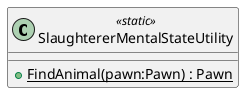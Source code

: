 @startuml
class SlaughtererMentalStateUtility <<static>> {
    + {static} FindAnimal(pawn:Pawn) : Pawn
}
@enduml
